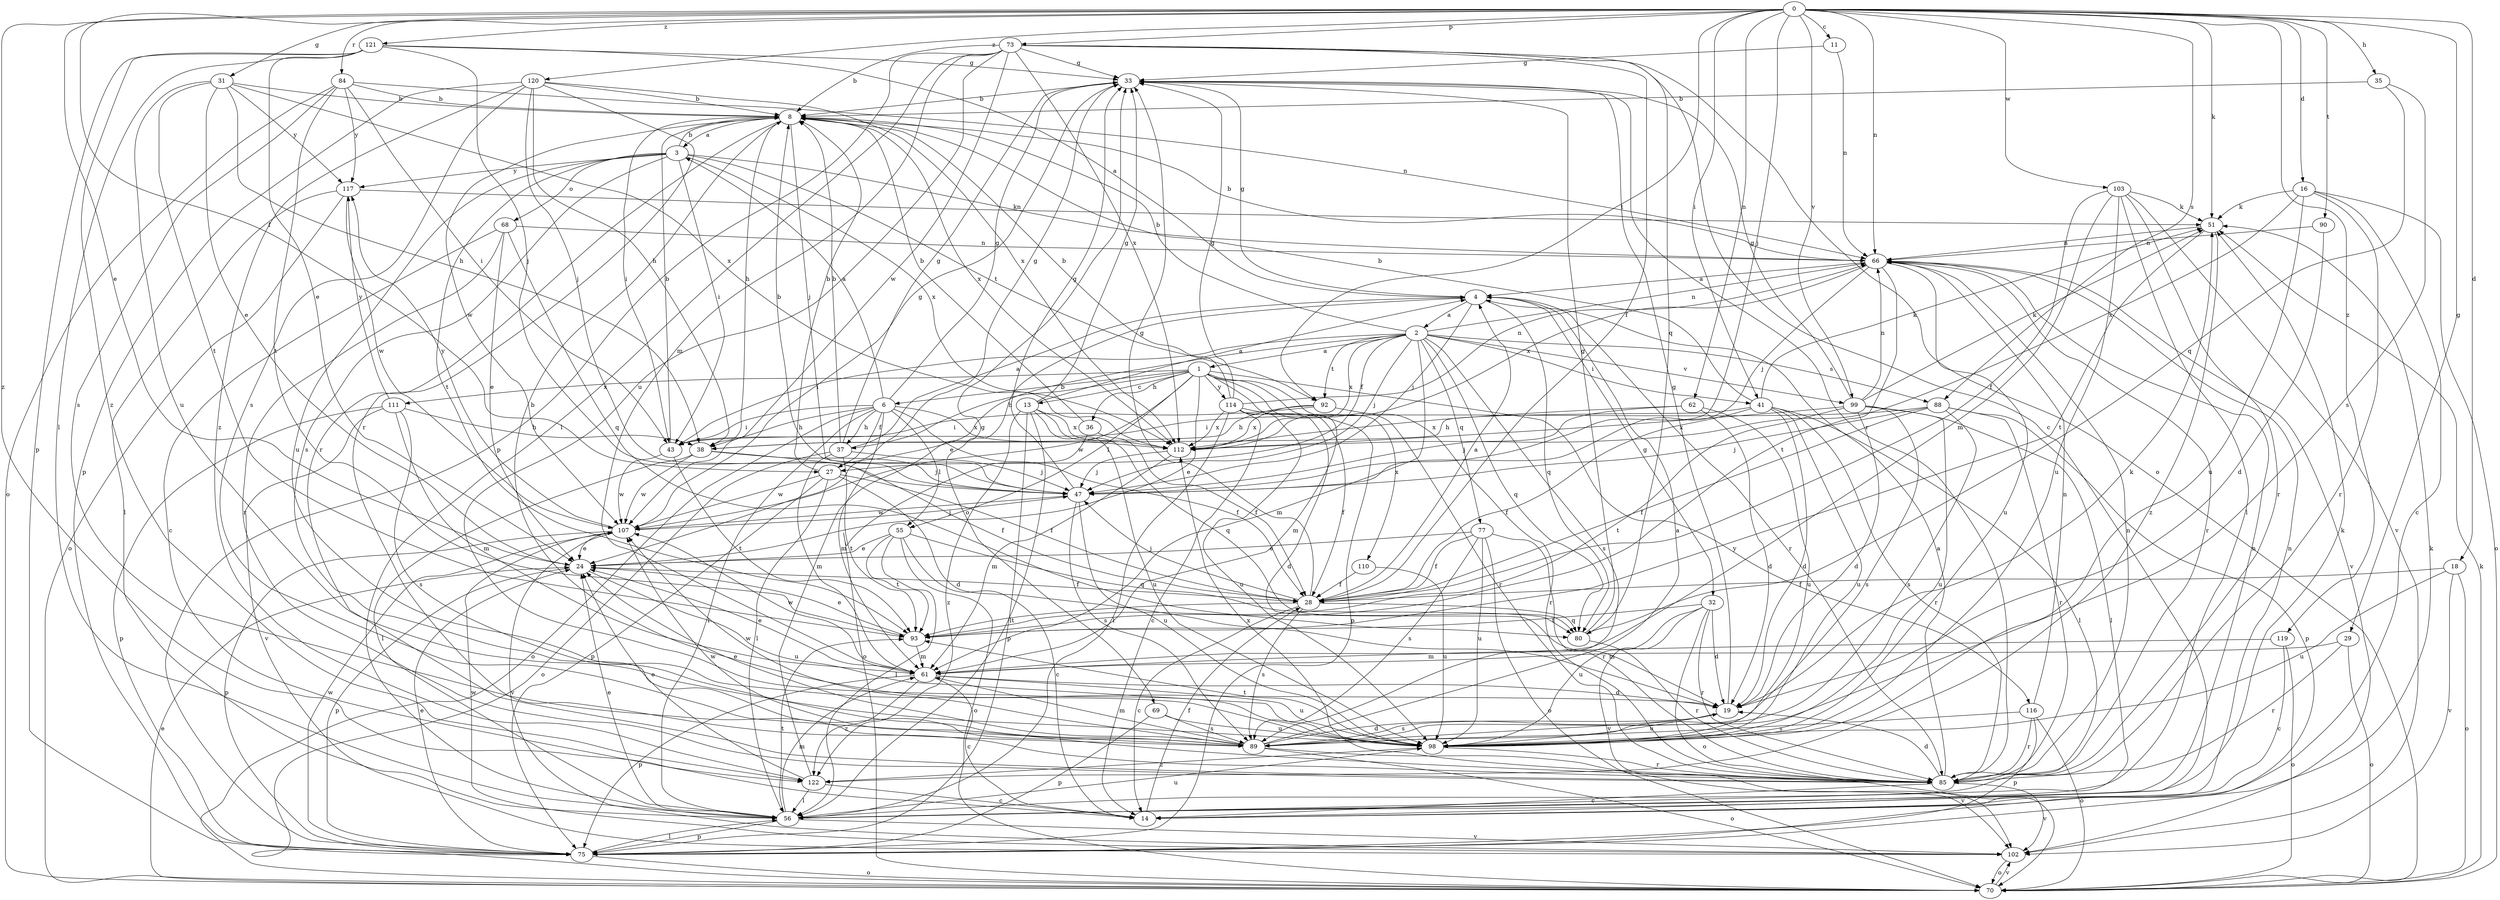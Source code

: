 strict digraph  {
0;
1;
2;
3;
4;
6;
8;
11;
13;
14;
16;
18;
19;
24;
27;
28;
29;
31;
32;
33;
35;
36;
37;
38;
41;
43;
47;
51;
55;
56;
61;
62;
66;
68;
69;
70;
73;
75;
77;
80;
84;
85;
88;
89;
90;
92;
93;
98;
99;
102;
103;
107;
110;
111;
112;
114;
116;
117;
119;
120;
121;
122;
0 -> 11  [label=c];
0 -> 16  [label=d];
0 -> 18  [label=d];
0 -> 24  [label=e];
0 -> 27  [label=f];
0 -> 29  [label=g];
0 -> 31  [label=g];
0 -> 35  [label=h];
0 -> 41  [label=i];
0 -> 47  [label=j];
0 -> 51  [label=k];
0 -> 62  [label=n];
0 -> 66  [label=n];
0 -> 73  [label=p];
0 -> 84  [label=r];
0 -> 88  [label=s];
0 -> 90  [label=t];
0 -> 92  [label=t];
0 -> 99  [label=v];
0 -> 103  [label=w];
0 -> 119  [label=z];
0 -> 120  [label=z];
0 -> 121  [label=z];
0 -> 122  [label=z];
1 -> 6  [label=b];
1 -> 13  [label=c];
1 -> 24  [label=e];
1 -> 36  [label=h];
1 -> 37  [label=h];
1 -> 55  [label=l];
1 -> 61  [label=m];
1 -> 75  [label=p];
1 -> 85  [label=r];
1 -> 107  [label=w];
1 -> 110  [label=x];
1 -> 111  [label=x];
1 -> 114  [label=y];
1 -> 116  [label=y];
2 -> 1  [label=a];
2 -> 8  [label=b];
2 -> 24  [label=e];
2 -> 27  [label=f];
2 -> 41  [label=i];
2 -> 43  [label=i];
2 -> 47  [label=j];
2 -> 61  [label=m];
2 -> 66  [label=n];
2 -> 77  [label=q];
2 -> 80  [label=q];
2 -> 88  [label=s];
2 -> 89  [label=s];
2 -> 92  [label=t];
2 -> 99  [label=v];
2 -> 112  [label=x];
3 -> 8  [label=b];
3 -> 43  [label=i];
3 -> 66  [label=n];
3 -> 68  [label=o];
3 -> 89  [label=s];
3 -> 92  [label=t];
3 -> 93  [label=t];
3 -> 98  [label=u];
3 -> 112  [label=x];
3 -> 117  [label=y];
4 -> 2  [label=a];
4 -> 32  [label=g];
4 -> 33  [label=g];
4 -> 47  [label=j];
4 -> 69  [label=o];
4 -> 80  [label=q];
4 -> 85  [label=r];
6 -> 3  [label=a];
6 -> 27  [label=f];
6 -> 28  [label=f];
6 -> 33  [label=g];
6 -> 37  [label=h];
6 -> 38  [label=h];
6 -> 43  [label=i];
6 -> 55  [label=l];
6 -> 56  [label=l];
6 -> 61  [label=m];
6 -> 70  [label=o];
6 -> 112  [label=x];
8 -> 3  [label=a];
8 -> 38  [label=h];
8 -> 43  [label=i];
8 -> 47  [label=j];
8 -> 85  [label=r];
8 -> 107  [label=w];
8 -> 112  [label=x];
11 -> 33  [label=g];
11 -> 66  [label=n];
13 -> 4  [label=a];
13 -> 33  [label=g];
13 -> 56  [label=l];
13 -> 75  [label=p];
13 -> 80  [label=q];
13 -> 98  [label=u];
13 -> 112  [label=x];
13 -> 122  [label=z];
14 -> 28  [label=f];
14 -> 66  [label=n];
16 -> 14  [label=c];
16 -> 51  [label=k];
16 -> 70  [label=o];
16 -> 85  [label=r];
16 -> 98  [label=u];
16 -> 112  [label=x];
18 -> 28  [label=f];
18 -> 70  [label=o];
18 -> 98  [label=u];
18 -> 102  [label=v];
19 -> 8  [label=b];
19 -> 33  [label=g];
19 -> 51  [label=k];
19 -> 89  [label=s];
19 -> 98  [label=u];
24 -> 28  [label=f];
24 -> 75  [label=p];
24 -> 98  [label=u];
27 -> 8  [label=b];
27 -> 19  [label=d];
27 -> 28  [label=f];
27 -> 33  [label=g];
27 -> 56  [label=l];
27 -> 75  [label=p];
27 -> 107  [label=w];
28 -> 4  [label=a];
28 -> 14  [label=c];
28 -> 33  [label=g];
28 -> 47  [label=j];
28 -> 80  [label=q];
28 -> 89  [label=s];
28 -> 93  [label=t];
29 -> 61  [label=m];
29 -> 70  [label=o];
29 -> 85  [label=r];
31 -> 8  [label=b];
31 -> 24  [label=e];
31 -> 38  [label=h];
31 -> 93  [label=t];
31 -> 98  [label=u];
31 -> 112  [label=x];
31 -> 117  [label=y];
32 -> 19  [label=d];
32 -> 70  [label=o];
32 -> 85  [label=r];
32 -> 93  [label=t];
32 -> 98  [label=u];
32 -> 102  [label=v];
33 -> 8  [label=b];
33 -> 85  [label=r];
35 -> 8  [label=b];
35 -> 80  [label=q];
35 -> 89  [label=s];
36 -> 8  [label=b];
36 -> 28  [label=f];
36 -> 70  [label=o];
37 -> 4  [label=a];
37 -> 8  [label=b];
37 -> 33  [label=g];
37 -> 47  [label=j];
37 -> 61  [label=m];
37 -> 70  [label=o];
37 -> 93  [label=t];
38 -> 28  [label=f];
38 -> 47  [label=j];
38 -> 56  [label=l];
38 -> 107  [label=w];
41 -> 8  [label=b];
41 -> 19  [label=d];
41 -> 28  [label=f];
41 -> 38  [label=h];
41 -> 51  [label=k];
41 -> 56  [label=l];
41 -> 85  [label=r];
41 -> 98  [label=u];
43 -> 8  [label=b];
43 -> 93  [label=t];
43 -> 107  [label=w];
47 -> 8  [label=b];
47 -> 33  [label=g];
47 -> 89  [label=s];
47 -> 98  [label=u];
47 -> 107  [label=w];
51 -> 66  [label=n];
51 -> 93  [label=t];
51 -> 122  [label=z];
55 -> 14  [label=c];
55 -> 24  [label=e];
55 -> 56  [label=l];
55 -> 70  [label=o];
55 -> 80  [label=q];
55 -> 93  [label=t];
56 -> 24  [label=e];
56 -> 51  [label=k];
56 -> 61  [label=m];
56 -> 66  [label=n];
56 -> 75  [label=p];
56 -> 93  [label=t];
56 -> 98  [label=u];
56 -> 102  [label=v];
61 -> 14  [label=c];
61 -> 19  [label=d];
61 -> 24  [label=e];
61 -> 75  [label=p];
61 -> 98  [label=u];
61 -> 107  [label=w];
61 -> 122  [label=z];
62 -> 19  [label=d];
62 -> 47  [label=j];
62 -> 98  [label=u];
62 -> 112  [label=x];
66 -> 4  [label=a];
66 -> 8  [label=b];
66 -> 47  [label=j];
66 -> 85  [label=r];
66 -> 93  [label=t];
66 -> 98  [label=u];
66 -> 102  [label=v];
66 -> 112  [label=x];
68 -> 14  [label=c];
68 -> 24  [label=e];
68 -> 66  [label=n];
68 -> 80  [label=q];
68 -> 85  [label=r];
69 -> 75  [label=p];
69 -> 89  [label=s];
69 -> 98  [label=u];
70 -> 24  [label=e];
70 -> 51  [label=k];
70 -> 102  [label=v];
73 -> 8  [label=b];
73 -> 14  [label=c];
73 -> 28  [label=f];
73 -> 33  [label=g];
73 -> 56  [label=l];
73 -> 61  [label=m];
73 -> 70  [label=o];
73 -> 75  [label=p];
73 -> 80  [label=q];
73 -> 98  [label=u];
73 -> 107  [label=w];
73 -> 112  [label=x];
75 -> 24  [label=e];
75 -> 51  [label=k];
75 -> 56  [label=l];
75 -> 70  [label=o];
75 -> 107  [label=w];
77 -> 24  [label=e];
77 -> 28  [label=f];
77 -> 70  [label=o];
77 -> 85  [label=r];
77 -> 89  [label=s];
77 -> 98  [label=u];
80 -> 33  [label=g];
80 -> 85  [label=r];
84 -> 8  [label=b];
84 -> 43  [label=i];
84 -> 66  [label=n];
84 -> 70  [label=o];
84 -> 89  [label=s];
84 -> 93  [label=t];
84 -> 117  [label=y];
85 -> 4  [label=a];
85 -> 14  [label=c];
85 -> 19  [label=d];
85 -> 66  [label=n];
85 -> 102  [label=v];
85 -> 107  [label=w];
85 -> 112  [label=x];
88 -> 28  [label=f];
88 -> 43  [label=i];
88 -> 47  [label=j];
88 -> 75  [label=p];
88 -> 85  [label=r];
88 -> 89  [label=s];
89 -> 4  [label=a];
89 -> 19  [label=d];
89 -> 24  [label=e];
89 -> 61  [label=m];
89 -> 70  [label=o];
89 -> 102  [label=v];
89 -> 107  [label=w];
90 -> 19  [label=d];
90 -> 66  [label=n];
92 -> 38  [label=h];
92 -> 43  [label=i];
92 -> 85  [label=r];
92 -> 112  [label=x];
93 -> 24  [label=e];
93 -> 61  [label=m];
98 -> 85  [label=r];
98 -> 93  [label=t];
98 -> 122  [label=z];
99 -> 19  [label=d];
99 -> 33  [label=g];
99 -> 51  [label=k];
99 -> 56  [label=l];
99 -> 66  [label=n];
99 -> 89  [label=s];
99 -> 93  [label=t];
99 -> 98  [label=u];
99 -> 112  [label=x];
102 -> 70  [label=o];
102 -> 107  [label=w];
103 -> 28  [label=f];
103 -> 51  [label=k];
103 -> 56  [label=l];
103 -> 61  [label=m];
103 -> 85  [label=r];
103 -> 98  [label=u];
103 -> 102  [label=v];
107 -> 24  [label=e];
107 -> 33  [label=g];
107 -> 47  [label=j];
107 -> 75  [label=p];
107 -> 102  [label=v];
107 -> 117  [label=y];
110 -> 28  [label=f];
110 -> 98  [label=u];
111 -> 38  [label=h];
111 -> 61  [label=m];
111 -> 75  [label=p];
111 -> 89  [label=s];
111 -> 102  [label=v];
111 -> 117  [label=y];
112 -> 47  [label=j];
112 -> 61  [label=m];
114 -> 8  [label=b];
114 -> 14  [label=c];
114 -> 19  [label=d];
114 -> 28  [label=f];
114 -> 33  [label=g];
114 -> 56  [label=l];
114 -> 66  [label=n];
114 -> 98  [label=u];
114 -> 112  [label=x];
116 -> 66  [label=n];
116 -> 70  [label=o];
116 -> 75  [label=p];
116 -> 85  [label=r];
116 -> 89  [label=s];
117 -> 51  [label=k];
117 -> 56  [label=l];
117 -> 70  [label=o];
117 -> 107  [label=w];
119 -> 14  [label=c];
119 -> 61  [label=m];
119 -> 70  [label=o];
120 -> 8  [label=b];
120 -> 38  [label=h];
120 -> 47  [label=j];
120 -> 75  [label=p];
120 -> 85  [label=r];
120 -> 89  [label=s];
120 -> 112  [label=x];
120 -> 122  [label=z];
121 -> 4  [label=a];
121 -> 24  [label=e];
121 -> 33  [label=g];
121 -> 47  [label=j];
121 -> 56  [label=l];
121 -> 75  [label=p];
121 -> 122  [label=z];
122 -> 14  [label=c];
122 -> 24  [label=e];
122 -> 33  [label=g];
122 -> 56  [label=l];
}
